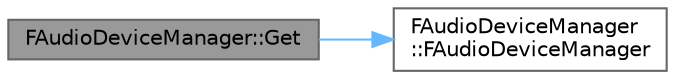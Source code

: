 digraph "FAudioDeviceManager::Get"
{
 // INTERACTIVE_SVG=YES
 // LATEX_PDF_SIZE
  bgcolor="transparent";
  edge [fontname=Helvetica,fontsize=10,labelfontname=Helvetica,labelfontsize=10];
  node [fontname=Helvetica,fontsize=10,shape=box,height=0.2,width=0.4];
  rankdir="LR";
  Node1 [id="Node000001",label="FAudioDeviceManager::Get",height=0.2,width=0.4,color="gray40", fillcolor="grey60", style="filled", fontcolor="black",tooltip="Returns the AudioDeviceManager Singleton."];
  Node1 -> Node2 [id="edge1_Node000001_Node000002",color="steelblue1",style="solid",tooltip=" "];
  Node2 [id="Node000002",label="FAudioDeviceManager\l::FAudioDeviceManager",height=0.2,width=0.4,color="grey40", fillcolor="white", style="filled",URL="$d1/dd9/classFAudioDeviceManager.html#a7aad91a55b274e1e4b15c58fee60aa0c",tooltip="Constructor."];
}
